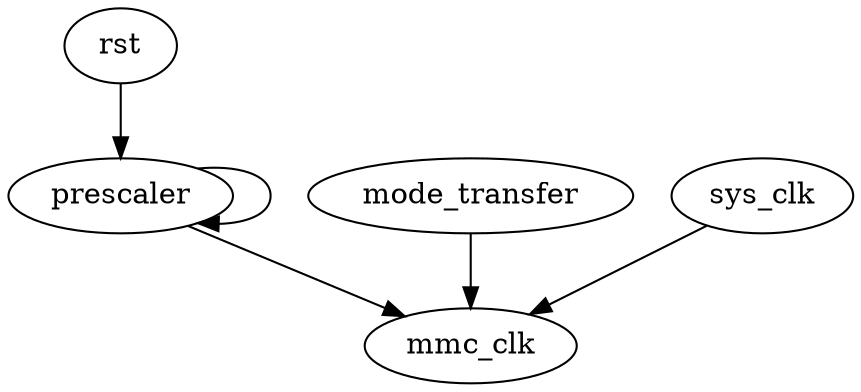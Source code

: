 digraph "" {
	rst -> prescaler	 [weight=2.0];
	mode_transfer -> mmc_clk	 [weight=1.0];
	prescaler -> mmc_clk	 [weight=1.0];
	prescaler -> prescaler	 [weight=1.0];
	sys_clk -> mmc_clk	 [weight=1.0];
}
